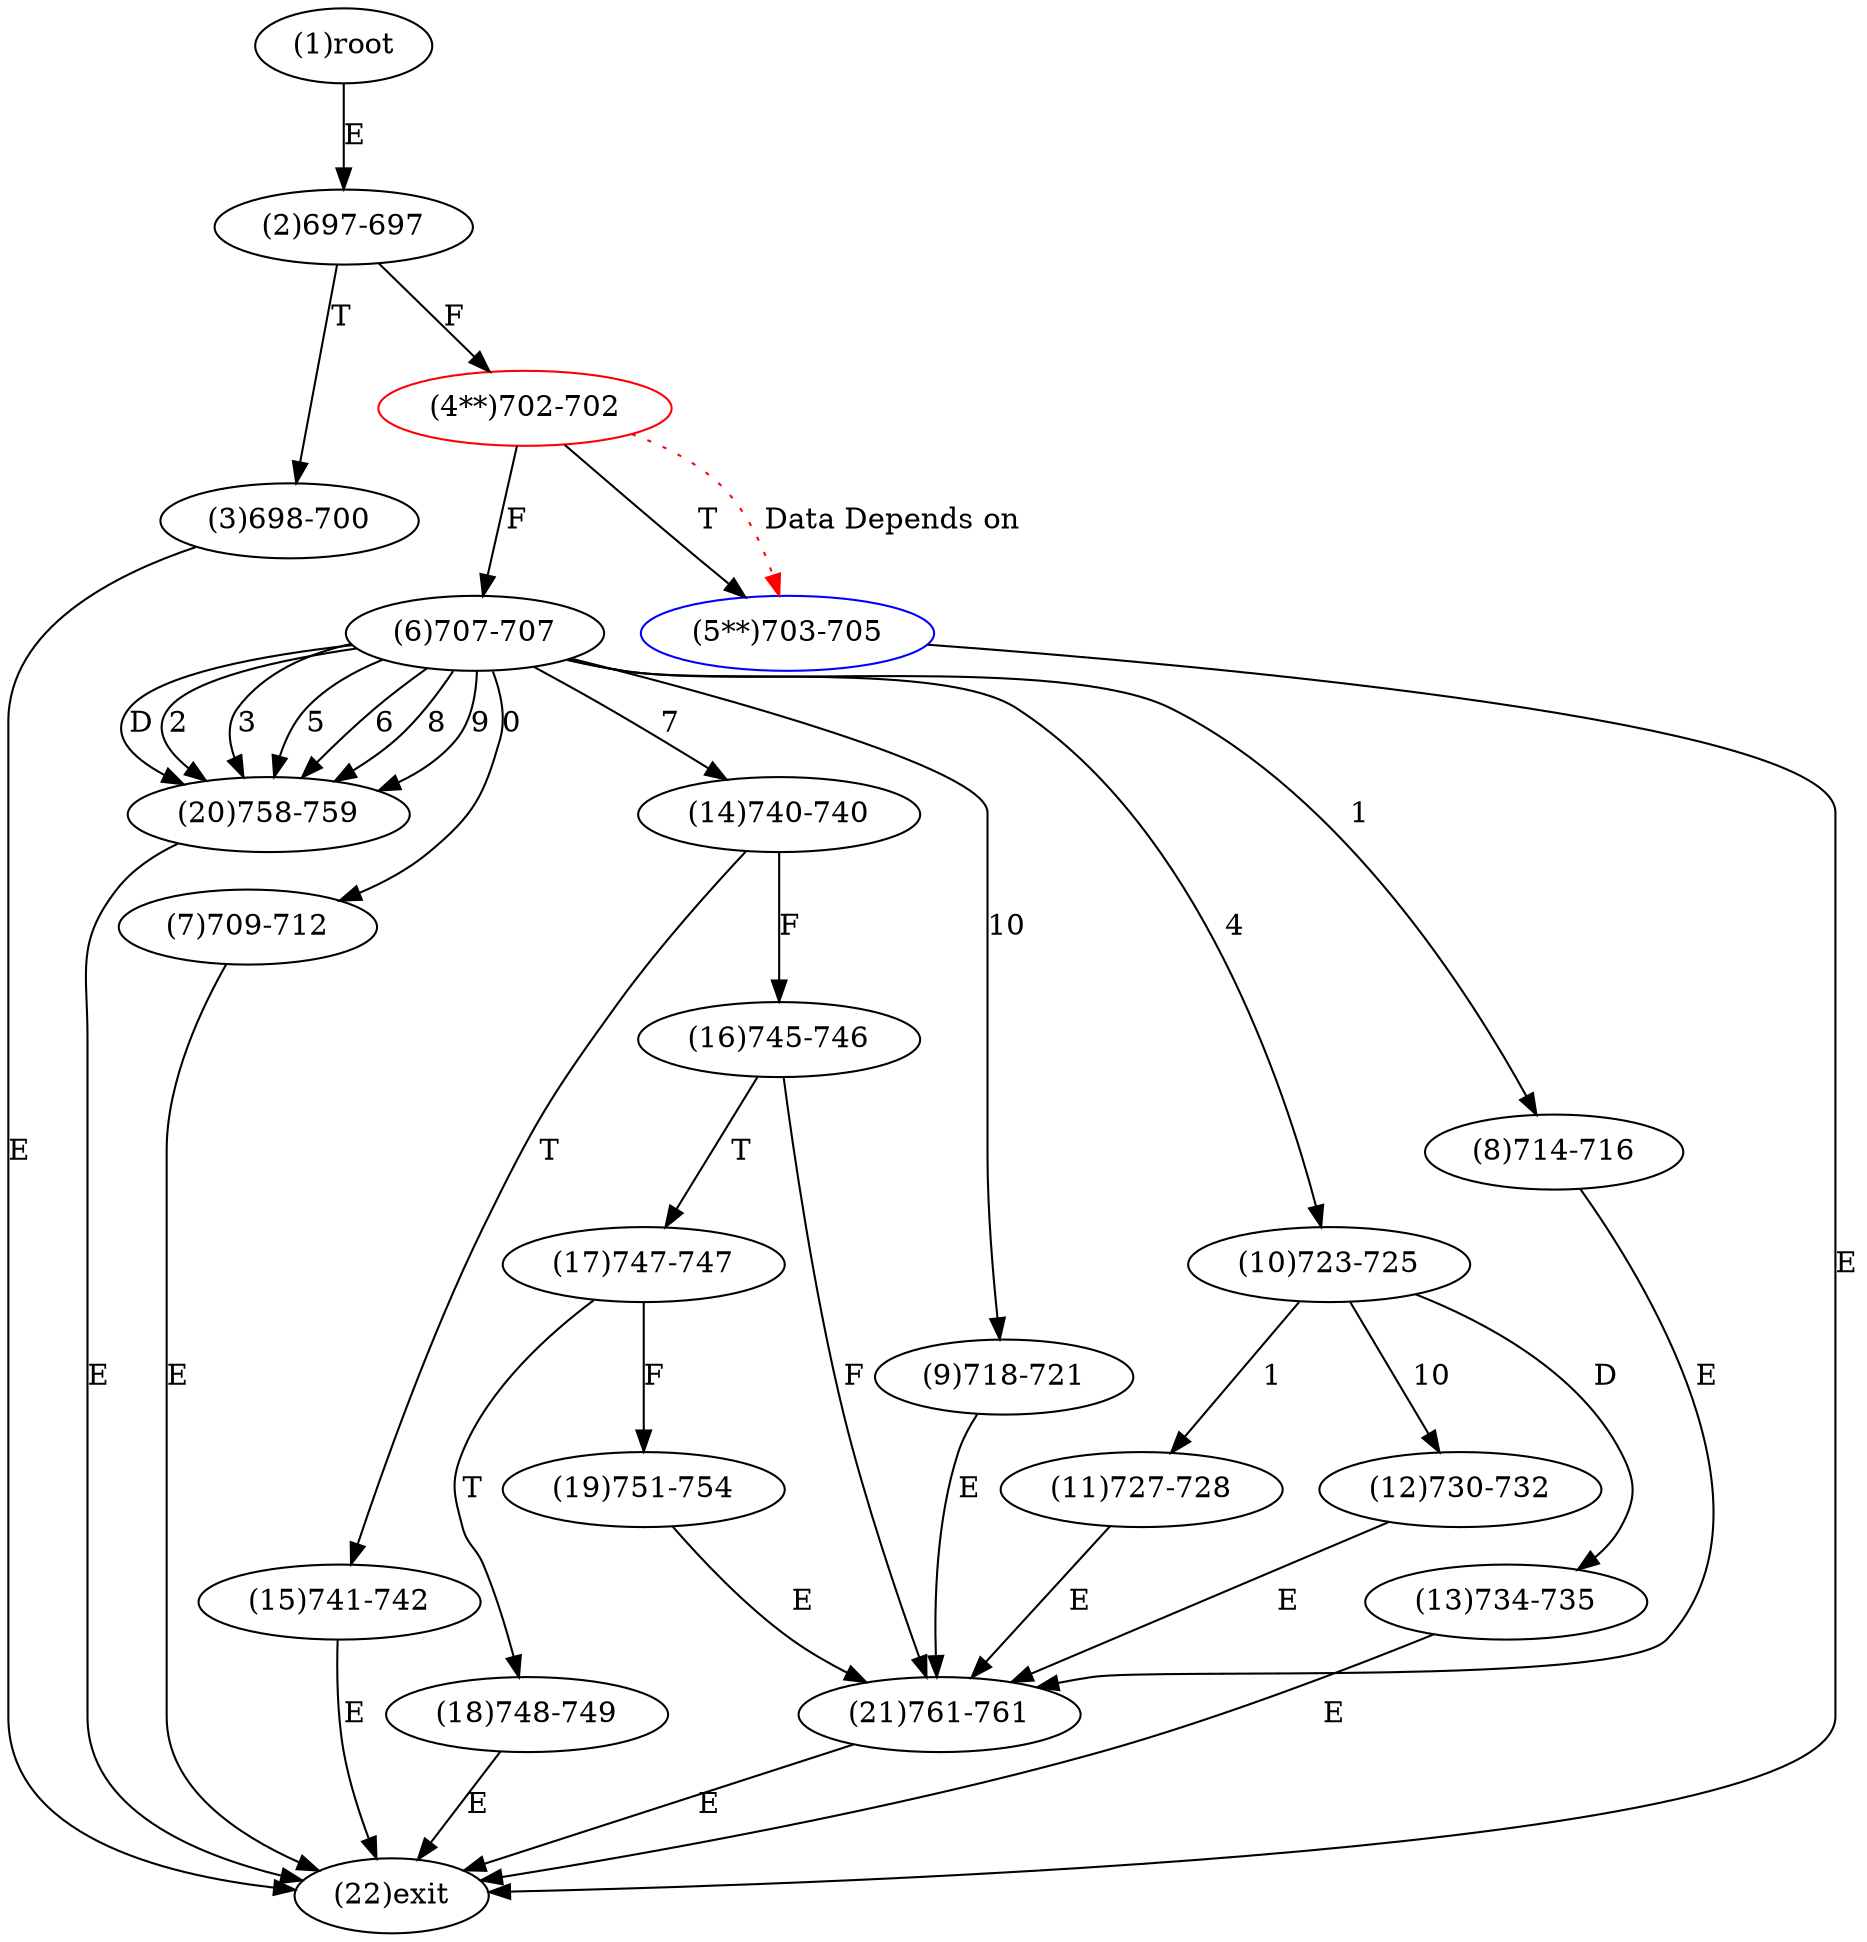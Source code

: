 digraph "" { 
1[ label="(1)root"];
2[ label="(2)697-697"];
3[ label="(3)698-700"];
4[ label="(4**)702-702",color=red];
5[ label="(5**)703-705",color=blue];
6[ label="(6)707-707"];
7[ label="(7)709-712"];
8[ label="(8)714-716"];
9[ label="(9)718-721"];
10[ label="(10)723-725"];
11[ label="(11)727-728"];
12[ label="(12)730-732"];
13[ label="(13)734-735"];
14[ label="(14)740-740"];
15[ label="(15)741-742"];
17[ label="(17)747-747"];
16[ label="(16)745-746"];
19[ label="(19)751-754"];
18[ label="(18)748-749"];
21[ label="(21)761-761"];
20[ label="(20)758-759"];
22[ label="(22)exit"];
1->2[ label="E"];
2->4[ label="F"];
2->3[ label="T"];
3->22[ label="E"];
4->6[ label="F"];
4->5[ label="T"];
5->22[ label="E"];
6->7[ label="0"];
6->8[ label="1"];
6->20[ label="2"];
6->20[ label="3"];
6->10[ label="4"];
6->20[ label="5"];
6->20[ label="6"];
6->14[ label="7"];
6->20[ label="8"];
6->20[ label="9"];
6->9[ label="10"];
6->20[ label="D"];
7->22[ label="E"];
8->21[ label="E"];
9->21[ label="E"];
10->11[ label="1"];
10->12[ label="10"];
10->13[ label="D"];
11->21[ label="E"];
12->21[ label="E"];
13->22[ label="E"];
14->16[ label="F"];
14->15[ label="T"];
15->22[ label="E"];
16->21[ label="F"];
16->17[ label="T"];
17->19[ label="F"];
17->18[ label="T"];
18->22[ label="E"];
19->21[ label="E"];
20->22[ label="E"];
21->22[ label="E"];
4->5[ color="red" label="Data Depends on" style = dotted ];
}